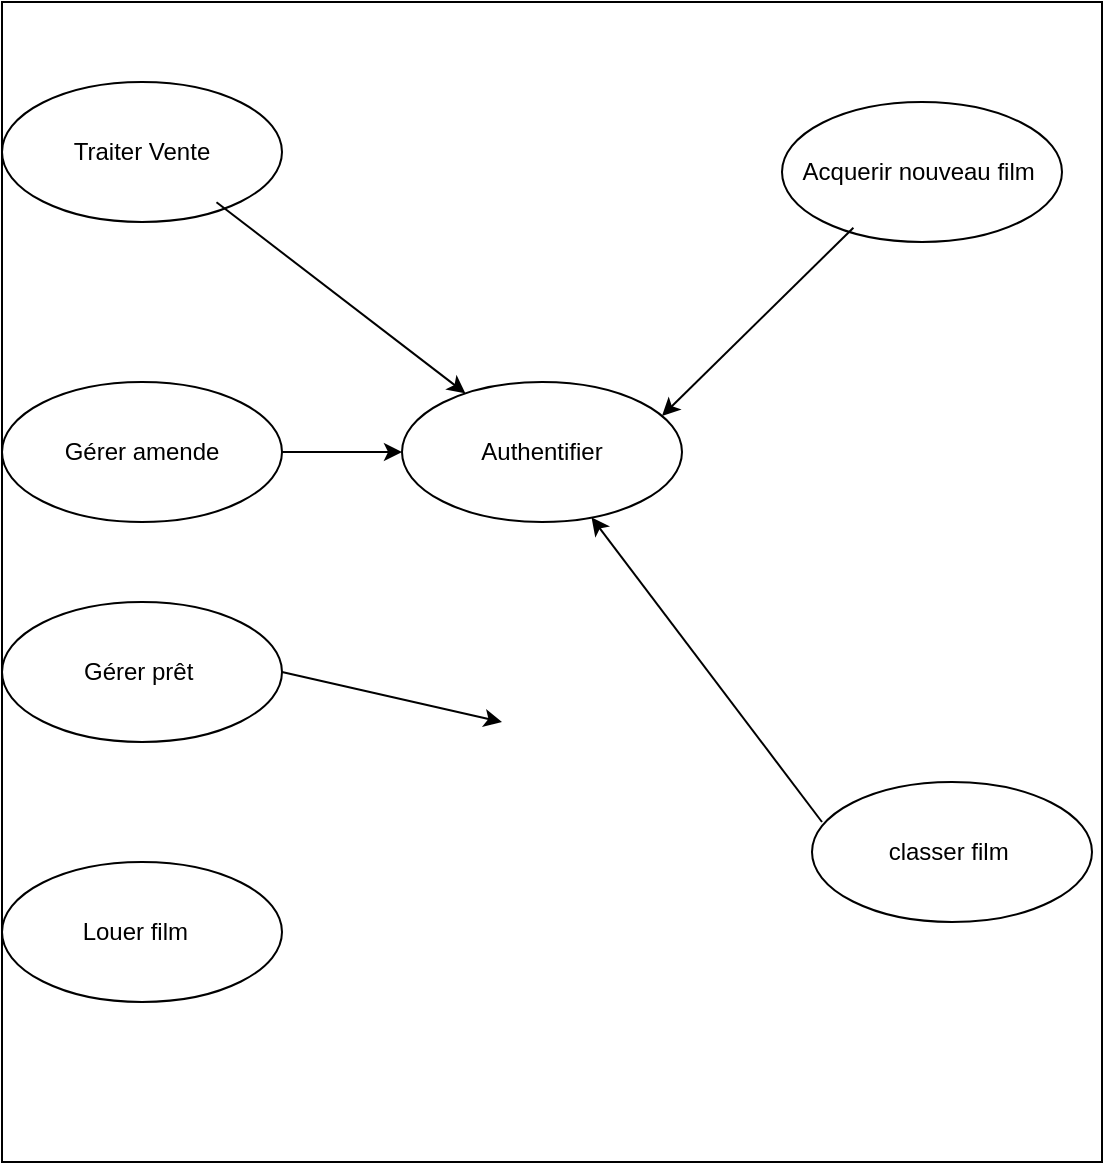 <mxfile version="13.9.8" type="github">
  <diagram name="Page-1" id="e7e014a7-5840-1c2e-5031-d8a46d1fe8dd">
    <mxGraphModel dx="1718" dy="943" grid="1" gridSize="10" guides="1" tooltips="1" connect="1" arrows="1" fold="1" page="1" pageScale="1" pageWidth="1169" pageHeight="826" background="#ffffff" math="0" shadow="0">
      <root>
        <mxCell id="0" />
        <mxCell id="1" parent="0" />
        <mxCell id="ux-bb5XQzaTD-5cg93xW-41" value="" style="html=1;" vertex="1" parent="1">
          <mxGeometry x="360" y="100" width="550" height="580" as="geometry" />
        </mxCell>
        <mxCell id="ux-bb5XQzaTD-5cg93xW-46" value="Traiter Vente" style="ellipse;whiteSpace=wrap;html=1;" vertex="1" parent="1">
          <mxGeometry x="360" y="140" width="140" height="70" as="geometry" />
        </mxCell>
        <mxCell id="ux-bb5XQzaTD-5cg93xW-56" value="" style="edgeStyle=orthogonalEdgeStyle;rounded=0;orthogonalLoop=1;jettySize=auto;html=1;" edge="1" parent="1" source="ux-bb5XQzaTD-5cg93xW-47" target="ux-bb5XQzaTD-5cg93xW-49">
          <mxGeometry relative="1" as="geometry" />
        </mxCell>
        <mxCell id="ux-bb5XQzaTD-5cg93xW-47" value="Gérer amende" style="ellipse;whiteSpace=wrap;html=1;" vertex="1" parent="1">
          <mxGeometry x="360" y="290" width="140" height="70" as="geometry" />
        </mxCell>
        <mxCell id="ux-bb5XQzaTD-5cg93xW-48" value="Gérer prêt&amp;nbsp;" style="ellipse;whiteSpace=wrap;html=1;" vertex="1" parent="1">
          <mxGeometry x="360" y="400" width="140" height="70" as="geometry" />
        </mxCell>
        <mxCell id="ux-bb5XQzaTD-5cg93xW-49" value="Authentifier" style="ellipse;whiteSpace=wrap;html=1;" vertex="1" parent="1">
          <mxGeometry x="560" y="290" width="140" height="70" as="geometry" />
        </mxCell>
        <mxCell id="ux-bb5XQzaTD-5cg93xW-50" value="Acquerir nouveau film&amp;nbsp;" style="ellipse;whiteSpace=wrap;html=1;" vertex="1" parent="1">
          <mxGeometry x="750" y="150" width="140" height="70" as="geometry" />
        </mxCell>
        <mxCell id="ux-bb5XQzaTD-5cg93xW-51" value="classer film&amp;nbsp;" style="ellipse;whiteSpace=wrap;html=1;" vertex="1" parent="1">
          <mxGeometry x="765" y="490" width="140" height="70" as="geometry" />
        </mxCell>
        <mxCell id="ux-bb5XQzaTD-5cg93xW-57" value="Louer film&amp;nbsp;&amp;nbsp;" style="ellipse;whiteSpace=wrap;html=1;" vertex="1" parent="1">
          <mxGeometry x="360" y="530" width="140" height="70" as="geometry" />
        </mxCell>
        <mxCell id="ux-bb5XQzaTD-5cg93xW-59" value="" style="endArrow=classic;html=1;exitX=0.255;exitY=0.898;exitDx=0;exitDy=0;exitPerimeter=0;" edge="1" parent="1" source="ux-bb5XQzaTD-5cg93xW-50">
          <mxGeometry width="50" height="50" relative="1" as="geometry">
            <mxPoint x="765" y="230" as="sourcePoint" />
            <mxPoint x="690" y="307" as="targetPoint" />
          </mxGeometry>
        </mxCell>
        <mxCell id="ux-bb5XQzaTD-5cg93xW-61" value="" style="endArrow=classic;html=1;" edge="1" parent="1" target="ux-bb5XQzaTD-5cg93xW-49">
          <mxGeometry width="50" height="50" relative="1" as="geometry">
            <mxPoint x="770" y="510" as="sourcePoint" />
            <mxPoint x="820" y="460" as="targetPoint" />
          </mxGeometry>
        </mxCell>
        <mxCell id="ux-bb5XQzaTD-5cg93xW-65" value="" style="endArrow=classic;html=1;exitX=0.766;exitY=0.859;exitDx=0;exitDy=0;exitPerimeter=0;" edge="1" parent="1" source="ux-bb5XQzaTD-5cg93xW-46" target="ux-bb5XQzaTD-5cg93xW-49">
          <mxGeometry width="50" height="50" relative="1" as="geometry">
            <mxPoint x="490" y="250" as="sourcePoint" />
            <mxPoint x="540" y="200" as="targetPoint" />
          </mxGeometry>
        </mxCell>
        <mxCell id="ux-bb5XQzaTD-5cg93xW-66" value="" style="endArrow=classic;html=1;exitX=1;exitY=0.5;exitDx=0;exitDy=0;" edge="1" parent="1" source="ux-bb5XQzaTD-5cg93xW-48">
          <mxGeometry width="50" height="50" relative="1" as="geometry">
            <mxPoint x="560" y="510" as="sourcePoint" />
            <mxPoint x="610" y="460" as="targetPoint" />
          </mxGeometry>
        </mxCell>
      </root>
    </mxGraphModel>
  </diagram>
</mxfile>

